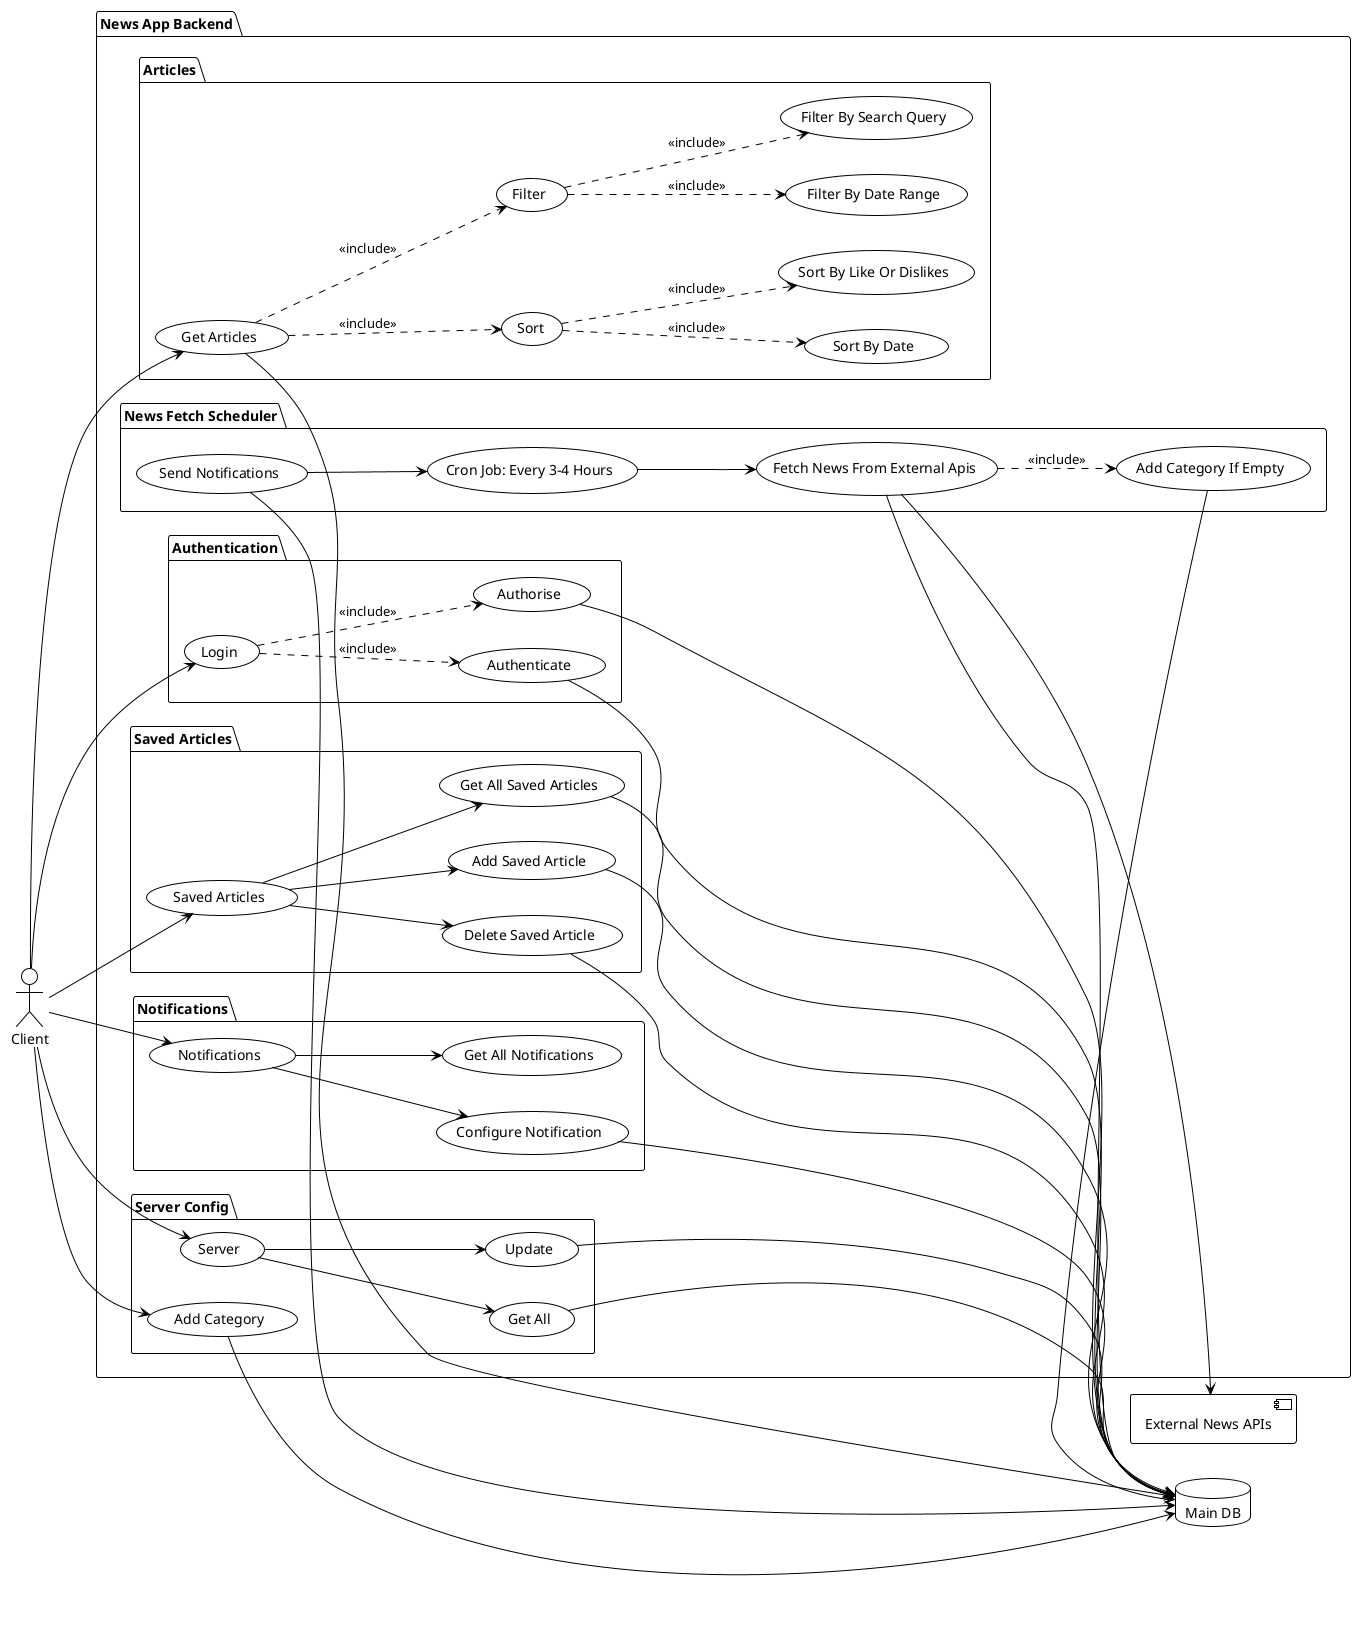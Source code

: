 @startuml
!theme plain
left to right direction

actor Client
database "Main DB" as DB
component "External News APIs" as ExternalAPI

package "News App Backend" {

  package "Authentication" {
    usecase Login as UC_Login
    usecase Authenticate as UC_Authenticate
    usecase Authorise as UC_Authorise
  }

  package "Articles" {
    usecase "Get Articles" as UC_GetArticles
    usecase Filter as UC_Filter
    usecase "Filter By Date Range" as UC_FilterDate
    usecase "Filter By Search Query" as UC_FilterQuery
    usecase Sort as UC_Sort
    usecase "Sort By Date" as UC_SortDate
    usecase "Sort By Like Or Dislikes" as UC_SortLikes
  }

  package "Saved Articles" {
    usecase "Saved Articles" as UC_Saved
    usecase "Get All Saved Articles" as UC_SavedGetAll
    usecase "Add Saved Article" as UC_SavedAdd
    usecase "Delete Saved Article" as UC_SavedDelete
  }

  package "Notifications" {
    usecase "Notifications" as UC_Notifications
    usecase "Get All Notifications" as UC_NotifyGet
    usecase "Configure Notification" as UC_NotifyConfig
  }

  package "Server Config" {
    usecase Server as UC_Server
    usecase "Get All" as UC_ServerGetAll
    usecase Update as UC_ServerUpdate
    usecase "Add Category" as UC_AddCategory
  }

  package "News Fetch Scheduler" {
    usecase "Cron Job: Every 3-4 Hours" as UC_Cron
    usecase "Fetch News From External Apis" as UC_FetchNews
    usecase "Add Category If Empty" as UC_AddIfEmpty
    usecase "Send Notifications" as UC_SendNotifications
  }
}

Client --> UC_Login
UC_Login ..> UC_Authenticate : <<include>>
UC_Login ..> UC_Authorise : <<include>>

Client --> UC_GetArticles
Client --> UC_Saved
Client --> UC_Notifications
Client --> UC_Server
Client --> UC_AddCategory

UC_GetArticles ..> UC_Filter : <<include>>
UC_Filter ..> UC_FilterDate : <<include>>
UC_Filter ..> UC_FilterQuery : <<include>>
UC_GetArticles ..> UC_Sort : <<include>>
UC_Sort ..> UC_SortDate : <<include>>
UC_Sort ..> UC_SortLikes : <<include>>

UC_Saved --> UC_SavedGetAll
UC_Saved --> UC_SavedAdd
UC_Saved --> UC_SavedDelete

UC_Notifications --> UC_NotifyGet
UC_Notifications --> UC_NotifyConfig

UC_Server --> UC_ServerGetAll
UC_Server --> UC_ServerUpdate

UC_Authenticate --> DB
UC_Authorise --> DB
UC_GetArticles --> DB
UC_SavedGetAll --> DB
UC_SavedAdd --> DB
UC_SavedDelete --> DB
UC_NotifyConfig --> DB
UC_ServerUpdate --> DB
UC_ServerGetAll --> DB
UC_AddCategory --> DB

UC_SendNotifications --> DB
UC_SendNotifications --> UC_Cron
UC_Cron --> UC_FetchNews
UC_FetchNews ..> UC_AddIfEmpty : <<include>>
UC_FetchNews --> DB
UC_FetchNews --> ExternalAPI
UC_AddIfEmpty --> DB

@enduml
